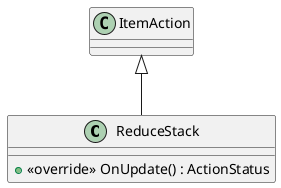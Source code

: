 @startuml
class ReduceStack {
    + <<override>> OnUpdate() : ActionStatus
}
ItemAction <|-- ReduceStack
@enduml
